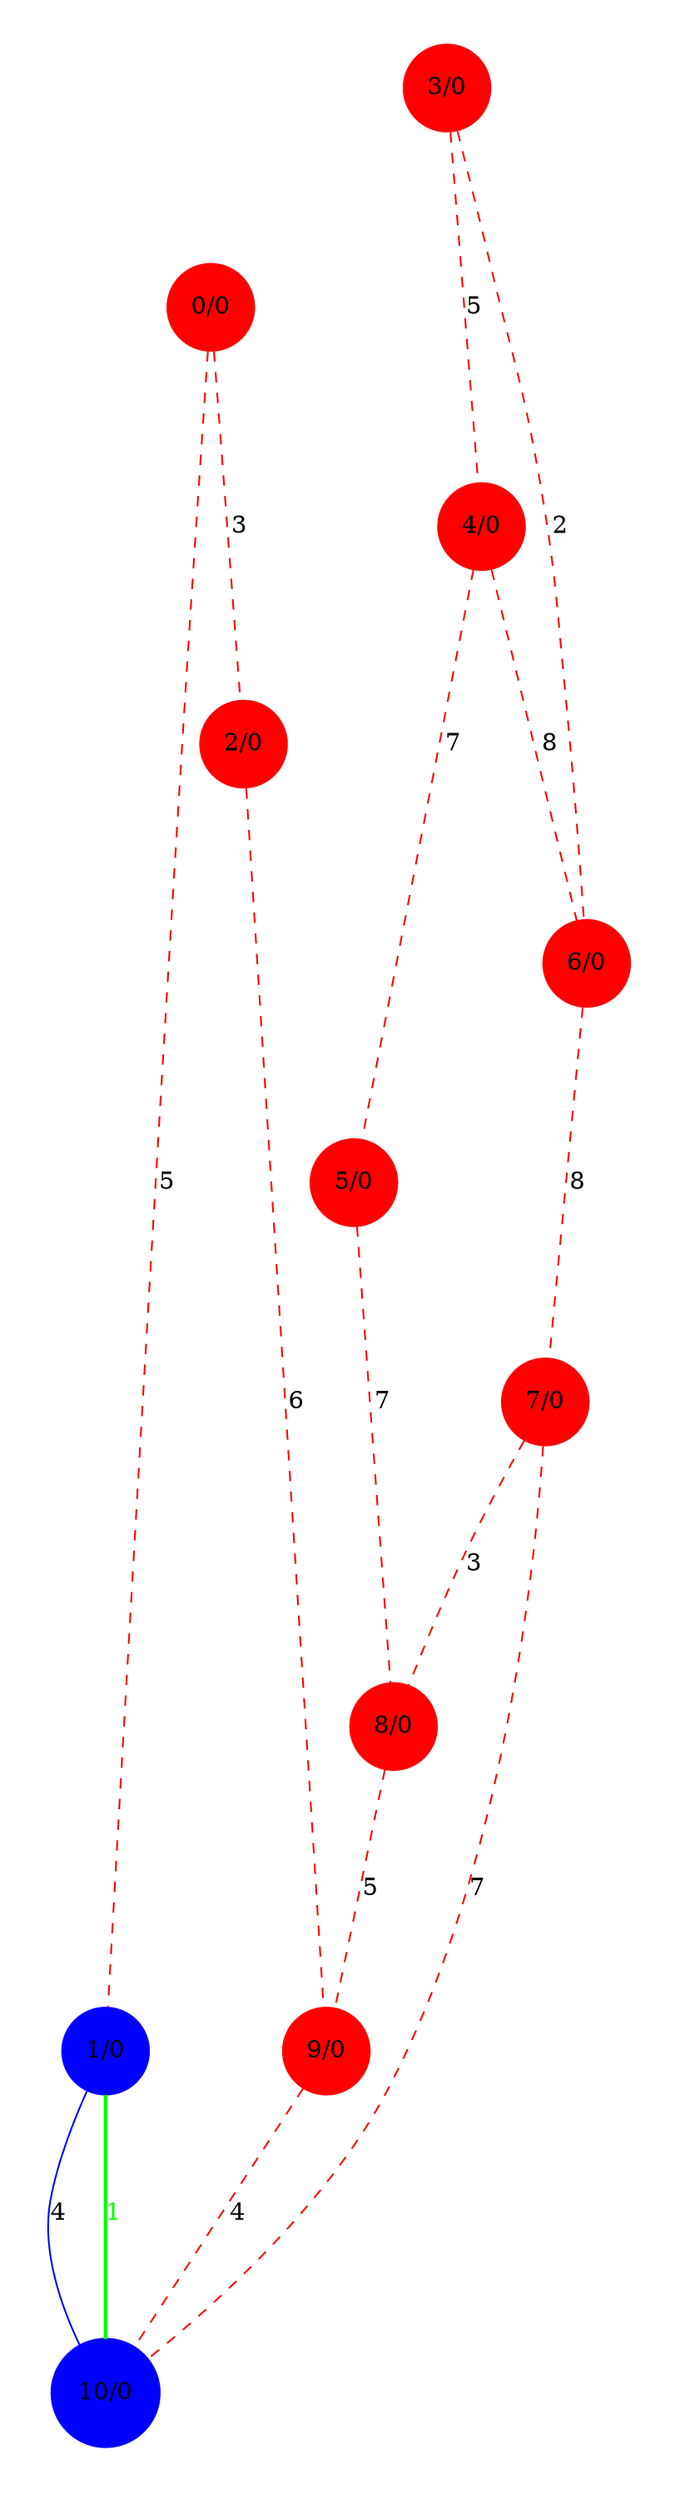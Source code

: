 graph G {
ratio=expand;
overlap=false;
size="20,20!";
0 [status=destroyed, style=filled, weight=0, color=red, Country="United States", id=0, pos="-74,40!", Longitude="-74.00597", label="0/0", shape=circle, Latitude="40.71427", type=normal, betweeness=0];
1 [status=repaired, style=filled, weight=0, color=blue, Country="United States", id=1, pos="-87,41!", Longitude="-87.65005", label="1/0", shape=circle, Latitude="41.85003", type=green, betweeness=0];
2 [status=destroyed, style=filled, weight=0, color=red, Country="United States", pos="-77,38!", Longitude="-77.03637", label="2/0", betweeness=0, shape=circle, Internal=1, Latitude="38.89511", type=normal, id=2];
3 [status=destroyed, style=filled, weight=0, color=red, Country="United States", pos="-122,47!", Longitude="-122.33207", label="3/0", betweeness=0, shape=circle, Internal=1, Latitude="47.60621", type=normal, id=3];
4 [status=destroyed, style=filled, weight=0, color=red, Country="United States", pos="-122,37!", Longitude="-122.03635", label="4/0", betweeness=0, shape=circle, Internal=1, Latitude="37.36883", type=normal, id=4];
5 [status=destroyed, style=filled, weight=0, color=red, Country="United States", pos="-118,34!", Longitude="-118.24368", label="5/0", betweeness=0, shape=circle, Internal=1, Latitude="34.05223", type=normal, id=5];
6 [status=destroyed, style=filled, weight=0, color=red, Country="United States", pos="-104,39!", Longitude="-104.9847", label="6/0", betweeness=0, shape=circle, Internal=1, Latitude="39.73915", type=normal, id=6];
7 [status=destroyed, style=filled, weight=0, color=red, Country="United States", pos="-94,39!", Longitude="-94.62746", label="7/0", betweeness=0, shape=circle, Internal=1, Latitude="39.11417", type=normal, id=7];
8 [status=destroyed, style=filled, weight=0, color=red, Country="United States", pos="-95,29!", Longitude="-95.36327", label="8/0", betweeness=0, shape=circle, Internal=1, Latitude="29.76328", type=normal, id=8];
9 [status=destroyed, style=filled, weight=0, color=red, Country="United States", pos="-84,33!", Longitude="-84.38798", label="9/0", betweeness=0, shape=circle, Internal=1, Latitude="33.749", type=normal, id=9];
10 [status=repaired, style=filled, weight=0, color=blue, Country="United States", pos="-86,39!", Longitude="-86.15804", label="10/0", betweeness=0, shape=circle, Internal=1, Latitude="39.76838", type=green, id=10];
0 -- 1  [LinkType="OC-192", status=destroyed, style=dashed, capacity=5, weight="0.02", color=red, labelfont=red, LinkNote=c, label=5, LinkLabel="OC-192c", key=0, type=normal];
0 -- 2  [LinkType="OC-192", status=destroyed, style=dashed, capacity=3, weight="0.0333333333333", color=red, labelfont=red, LinkNote=c, label=3, LinkLabel="OC-192c", key=0, type=normal];
1 -- 10  [LinkType="OC-192", status=repaired, style=solid, capacity=4, weight="0.025", color=blue, labelfont=blue, LinkNote=c, label=4, LinkLabel="OC-192c", key=0, type=normal];
1 -- 10  [splitted_edge=False, style=bold, key=1, demand=1, color=green, fontcolor=green, type=green, root_edge="(1, 10)", label=1];
2 -- 9  [LinkType="OC-192", status=destroyed, style=dashed, capacity=6, weight="0.0166666666667", color=red, labelfont=red, LinkNote=c, label=6, LinkLabel="OC-192c", key=0, type=normal];
3 -- 4  [LinkType="OC-192", status=destroyed, style=dashed, capacity=5, weight="0.02", color=red, labelfont=red, LinkNote=c, label=5, LinkLabel="OC-192c", key=0, type=normal];
3 -- 6  [LinkType="OC-192", status=destroyed, style=dashed, capacity=2, weight="0.05", color=red, labelfont=red, LinkNote=c, label=2, LinkLabel="OC-192c", key=0, type=normal];
4 -- 5  [LinkType="OC-192", status=destroyed, style=dashed, capacity=7, weight="0.0142857142857", color=red, labelfont=red, LinkNote=c, label=7, LinkLabel="OC-192c", key=0, type=normal];
4 -- 6  [LinkType="OC-192", status=destroyed, style=dashed, capacity=8, weight="0.0125", color=red, labelfont=red, LinkNote=c, label=8, LinkLabel="OC-192c", key=0, type=normal];
5 -- 8  [LinkType="OC-192", status=destroyed, style=dashed, capacity=7, weight="0.0142857142857", color=red, labelfont=red, LinkNote=c, label=7, LinkLabel="OC-192c", key=0, type=normal];
6 -- 7  [LinkType="OC-192", status=destroyed, style=dashed, capacity=8, weight="0.0125", color=red, labelfont=red, LinkNote=c, label=8, LinkLabel="OC-192c", key=0, type=normal];
7 -- 8  [LinkType="OC-192", status=destroyed, style=dashed, capacity=3, weight="0.0333333333333", color=red, labelfont=red, LinkNote=c, label=3, LinkLabel="OC-192c", key=0, type=normal];
7 -- 10  [LinkType="OC-192", status=destroyed, style=dashed, capacity=7, weight="0.0142857142857", color=red, labelfont=red, LinkNote=c, label=7, LinkLabel="OC-192c", key=0, type=normal];
8 -- 9  [LinkType="OC-192", status=destroyed, style=dashed, capacity=5, weight="0.02", color=red, labelfont=red, LinkNote=c, label=5, LinkLabel="OC-192c", key=0, type=normal];
9 -- 10  [LinkType="OC-192", status=destroyed, style=dashed, capacity=4, weight="0.025", color=red, labelfont=red, LinkNote=c, label=4, LinkLabel="OC-192c", key=0, type=normal];
}
